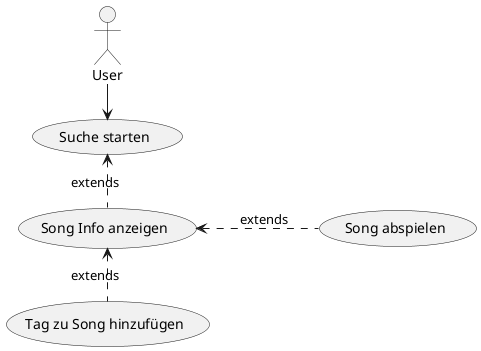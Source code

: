 @startuml Tag a Song

actor User

usecase (Suche starten) as search
usecase (Song Info anzeigen) as info
usecase (Tag zu Song hinzufügen) as tagsong
usecase (Song abspielen) as playsong

left to right direction
User -right-> (search)
(search) <. (info) : extends
(info) <. (tagsong) : extends
(info) <-. (playsong) : extends

@enduml